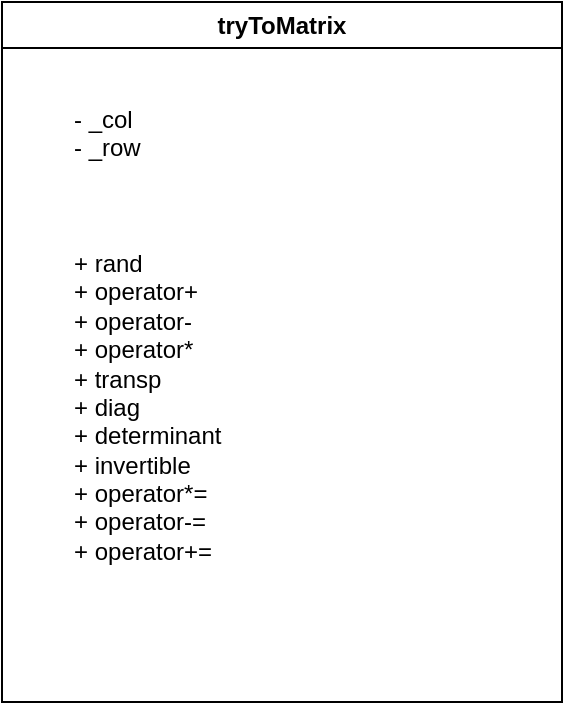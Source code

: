 <mxfile version="12.1.0" type="device" pages="1"><diagram name="Page-1" id="e7e014a7-5840-1c2e-5031-d8a46d1fe8dd"><mxGraphModel dx="446" dy="766" grid="1" gridSize="10" guides="1" tooltips="1" connect="1" arrows="1" fold="1" page="1" pageScale="1" pageWidth="1169" pageHeight="826" background="#ffffff" math="0" shadow="0"><root><mxCell id="0"/><mxCell id="1" parent="0"/><mxCell id="2" value="tryToMatrix" style="swimlane;whiteSpace=wrap" parent="1" vertex="1"><mxGeometry x="430" y="80" width="280" height="350" as="geometry"/></mxCell><mxCell id="KjrDtqvYE7f1kJoDF_QU-41" value="- _col&lt;br&gt;- _row&lt;br&gt;&lt;br&gt;&lt;br&gt;&lt;br&gt;+ rand&lt;br&gt;+ operator+&lt;br&gt;+ operator-&lt;br&gt;+ operator*&lt;br&gt;+ transp&lt;br&gt;+ diag&lt;br&gt;+ determinant&lt;br&gt;+ invertible&lt;br&gt;+ operator*=&lt;br&gt;+ operator-=&lt;br&gt;+ operator+=" style="text;html=1;resizable=0;points=[];autosize=1;align=left;verticalAlign=top;spacingTop=-4;" vertex="1" parent="1"><mxGeometry x="464" y="129" width="90" height="230" as="geometry"/></mxCell></root></mxGraphModel></diagram></mxfile>